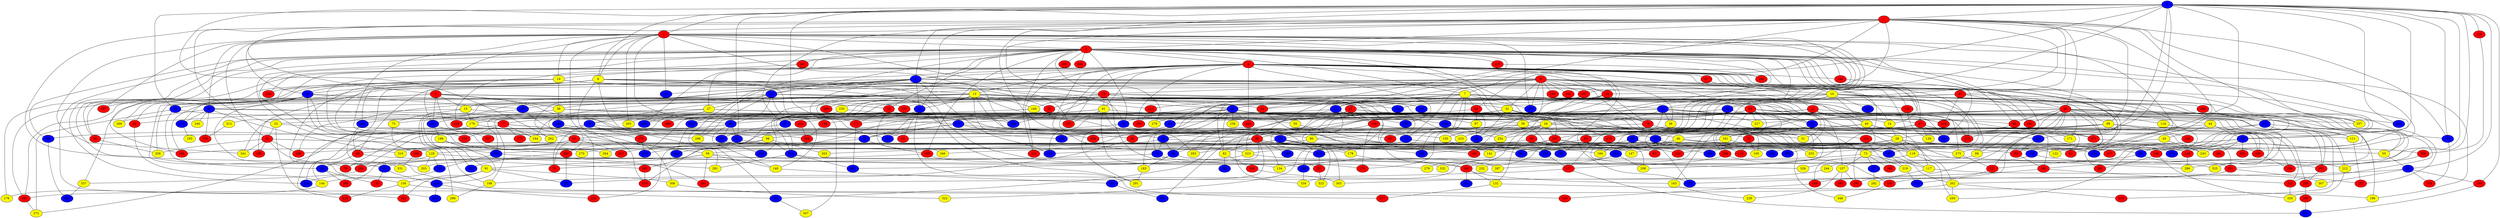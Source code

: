 graph {
0 [style = filled fillcolor = blue];
1 [style = filled fillcolor = red];
2 [style = filled fillcolor = red];
3 [style = filled fillcolor = red];
4 [style = filled fillcolor = red];
5 [style = filled fillcolor = red];
6 [style = filled fillcolor = blue];
7 [style = filled fillcolor = yellow];
8 [style = filled fillcolor = yellow];
9 [style = filled fillcolor = red];
10 [style = filled fillcolor = yellow];
11 [style = filled fillcolor = blue];
12 [style = filled fillcolor = red];
13 [style = filled fillcolor = yellow];
14 [style = filled fillcolor = yellow];
15 [style = filled fillcolor = yellow];
16 [style = filled fillcolor = blue];
17 [style = filled fillcolor = blue];
18 [style = filled fillcolor = red];
19 [style = filled fillcolor = yellow];
20 [style = filled fillcolor = blue];
21 [style = filled fillcolor = red];
22 [style = filled fillcolor = blue];
23 [style = filled fillcolor = yellow];
24 [style = filled fillcolor = red];
25 [style = filled fillcolor = red];
26 [style = filled fillcolor = blue];
27 [style = filled fillcolor = yellow];
28 [style = filled fillcolor = yellow];
29 [style = filled fillcolor = yellow];
30 [style = filled fillcolor = red];
31 [style = filled fillcolor = red];
32 [style = filled fillcolor = yellow];
33 [style = filled fillcolor = blue];
34 [style = filled fillcolor = red];
35 [style = filled fillcolor = red];
36 [style = filled fillcolor = yellow];
37 [style = filled fillcolor = red];
38 [style = filled fillcolor = yellow];
39 [style = filled fillcolor = yellow];
40 [style = filled fillcolor = yellow];
41 [style = filled fillcolor = red];
42 [style = filled fillcolor = red];
43 [style = filled fillcolor = red];
44 [style = filled fillcolor = yellow];
45 [style = filled fillcolor = yellow];
46 [style = filled fillcolor = yellow];
47 [style = filled fillcolor = red];
48 [style = filled fillcolor = red];
49 [style = filled fillcolor = red];
50 [style = filled fillcolor = yellow];
51 [style = filled fillcolor = yellow];
52 [style = filled fillcolor = red];
53 [style = filled fillcolor = blue];
54 [style = filled fillcolor = blue];
55 [style = filled fillcolor = yellow];
56 [style = filled fillcolor = blue];
57 [style = filled fillcolor = red];
58 [style = filled fillcolor = yellow];
59 [style = filled fillcolor = blue];
60 [style = filled fillcolor = blue];
61 [style = filled fillcolor = blue];
62 [style = filled fillcolor = red];
63 [style = filled fillcolor = blue];
64 [style = filled fillcolor = blue];
65 [style = filled fillcolor = blue];
66 [style = filled fillcolor = blue];
67 [style = filled fillcolor = red];
68 [style = filled fillcolor = blue];
69 [style = filled fillcolor = red];
70 [style = filled fillcolor = red];
71 [style = filled fillcolor = blue];
72 [style = filled fillcolor = blue];
73 [style = filled fillcolor = yellow];
74 [style = filled fillcolor = blue];
75 [style = filled fillcolor = yellow];
76 [style = filled fillcolor = red];
77 [style = filled fillcolor = red];
78 [style = filled fillcolor = red];
79 [style = filled fillcolor = red];
80 [style = filled fillcolor = red];
81 [style = filled fillcolor = yellow];
82 [style = filled fillcolor = yellow];
83 [style = filled fillcolor = red];
84 [style = filled fillcolor = red];
85 [style = filled fillcolor = blue];
86 [style = filled fillcolor = blue];
87 [style = filled fillcolor = blue];
88 [style = filled fillcolor = yellow];
89 [style = filled fillcolor = yellow];
90 [style = filled fillcolor = yellow];
91 [style = filled fillcolor = yellow];
92 [style = filled fillcolor = blue];
93 [style = filled fillcolor = blue];
94 [style = filled fillcolor = red];
95 [style = filled fillcolor = blue];
96 [style = filled fillcolor = red];
97 [style = filled fillcolor = yellow];
98 [style = filled fillcolor = yellow];
99 [style = filled fillcolor = blue];
100 [style = filled fillcolor = red];
101 [style = filled fillcolor = blue];
102 [style = filled fillcolor = blue];
103 [style = filled fillcolor = blue];
104 [style = filled fillcolor = red];
105 [style = filled fillcolor = red];
106 [style = filled fillcolor = red];
107 [style = filled fillcolor = red];
108 [style = filled fillcolor = blue];
109 [style = filled fillcolor = blue];
110 [style = filled fillcolor = red];
111 [style = filled fillcolor = yellow];
112 [style = filled fillcolor = red];
113 [style = filled fillcolor = blue];
114 [style = filled fillcolor = blue];
115 [style = filled fillcolor = red];
116 [style = filled fillcolor = yellow];
117 [style = filled fillcolor = yellow];
118 [style = filled fillcolor = blue];
119 [style = filled fillcolor = yellow];
120 [style = filled fillcolor = blue];
121 [style = filled fillcolor = blue];
122 [style = filled fillcolor = yellow];
123 [style = filled fillcolor = blue];
124 [style = filled fillcolor = blue];
125 [style = filled fillcolor = red];
126 [style = filled fillcolor = blue];
127 [style = filled fillcolor = blue];
128 [style = filled fillcolor = red];
129 [style = filled fillcolor = yellow];
130 [style = filled fillcolor = red];
131 [style = filled fillcolor = red];
132 [style = filled fillcolor = yellow];
133 [style = filled fillcolor = red];
134 [style = filled fillcolor = yellow];
135 [style = filled fillcolor = blue];
136 [style = filled fillcolor = blue];
137 [style = filled fillcolor = blue];
138 [style = filled fillcolor = red];
139 [style = filled fillcolor = yellow];
140 [style = filled fillcolor = yellow];
141 [style = filled fillcolor = yellow];
142 [style = filled fillcolor = blue];
143 [style = filled fillcolor = blue];
144 [style = filled fillcolor = yellow];
145 [style = filled fillcolor = red];
146 [style = filled fillcolor = red];
147 [style = filled fillcolor = yellow];
148 [style = filled fillcolor = red];
149 [style = filled fillcolor = red];
150 [style = filled fillcolor = yellow];
151 [style = filled fillcolor = blue];
152 [style = filled fillcolor = red];
153 [style = filled fillcolor = red];
154 [style = filled fillcolor = blue];
155 [style = filled fillcolor = red];
156 [style = filled fillcolor = yellow];
157 [style = filled fillcolor = yellow];
158 [style = filled fillcolor = red];
159 [style = filled fillcolor = red];
160 [style = filled fillcolor = red];
161 [style = filled fillcolor = yellow];
162 [style = filled fillcolor = red];
163 [style = filled fillcolor = yellow];
164 [style = filled fillcolor = yellow];
165 [style = filled fillcolor = yellow];
166 [style = filled fillcolor = yellow];
167 [style = filled fillcolor = blue];
168 [style = filled fillcolor = red];
169 [style = filled fillcolor = red];
170 [style = filled fillcolor = red];
171 [style = filled fillcolor = yellow];
172 [style = filled fillcolor = red];
173 [style = filled fillcolor = red];
174 [style = filled fillcolor = blue];
175 [style = filled fillcolor = blue];
176 [style = filled fillcolor = yellow];
177 [style = filled fillcolor = red];
178 [style = filled fillcolor = yellow];
179 [style = filled fillcolor = yellow];
180 [style = filled fillcolor = red];
181 [style = filled fillcolor = blue];
182 [style = filled fillcolor = blue];
183 [style = filled fillcolor = yellow];
184 [style = filled fillcolor = yellow];
185 [style = filled fillcolor = blue];
186 [style = filled fillcolor = blue];
187 [style = filled fillcolor = red];
188 [style = filled fillcolor = yellow];
189 [style = filled fillcolor = red];
190 [style = filled fillcolor = blue];
191 [style = filled fillcolor = red];
192 [style = filled fillcolor = red];
193 [style = filled fillcolor = yellow];
194 [style = filled fillcolor = red];
195 [style = filled fillcolor = blue];
196 [style = filled fillcolor = yellow];
197 [style = filled fillcolor = blue];
198 [style = filled fillcolor = yellow];
199 [style = filled fillcolor = red];
200 [style = filled fillcolor = red];
201 [style = filled fillcolor = blue];
202 [style = filled fillcolor = yellow];
203 [style = filled fillcolor = yellow];
204 [style = filled fillcolor = blue];
205 [style = filled fillcolor = red];
206 [style = filled fillcolor = red];
207 [style = filled fillcolor = blue];
208 [style = filled fillcolor = yellow];
209 [style = filled fillcolor = red];
210 [style = filled fillcolor = blue];
211 [style = filled fillcolor = blue];
212 [style = filled fillcolor = yellow];
213 [style = filled fillcolor = red];
214 [style = filled fillcolor = blue];
215 [style = filled fillcolor = red];
216 [style = filled fillcolor = blue];
217 [style = filled fillcolor = red];
218 [style = filled fillcolor = blue];
219 [style = filled fillcolor = yellow];
220 [style = filled fillcolor = red];
221 [style = filled fillcolor = red];
222 [style = filled fillcolor = red];
223 [style = filled fillcolor = yellow];
224 [style = filled fillcolor = blue];
225 [style = filled fillcolor = red];
226 [style = filled fillcolor = red];
227 [style = filled fillcolor = yellow];
228 [style = filled fillcolor = red];
229 [style = filled fillcolor = yellow];
230 [style = filled fillcolor = red];
231 [style = filled fillcolor = blue];
232 [style = filled fillcolor = yellow];
233 [style = filled fillcolor = yellow];
234 [style = filled fillcolor = blue];
235 [style = filled fillcolor = yellow];
236 [style = filled fillcolor = yellow];
237 [style = filled fillcolor = blue];
238 [style = filled fillcolor = red];
239 [style = filled fillcolor = red];
240 [style = filled fillcolor = yellow];
241 [style = filled fillcolor = red];
242 [style = filled fillcolor = red];
243 [style = filled fillcolor = yellow];
244 [style = filled fillcolor = yellow];
245 [style = filled fillcolor = blue];
246 [style = filled fillcolor = red];
247 [style = filled fillcolor = red];
248 [style = filled fillcolor = blue];
249 [style = filled fillcolor = blue];
250 [style = filled fillcolor = yellow];
251 [style = filled fillcolor = red];
252 [style = filled fillcolor = red];
253 [style = filled fillcolor = yellow];
254 [style = filled fillcolor = yellow];
255 [style = filled fillcolor = red];
256 [style = filled fillcolor = yellow];
257 [style = filled fillcolor = yellow];
258 [style = filled fillcolor = red];
259 [style = filled fillcolor = red];
260 [style = filled fillcolor = red];
261 [style = filled fillcolor = red];
262 [style = filled fillcolor = yellow];
263 [style = filled fillcolor = yellow];
264 [style = filled fillcolor = yellow];
265 [style = filled fillcolor = yellow];
266 [style = filled fillcolor = red];
267 [style = filled fillcolor = red];
268 [style = filled fillcolor = red];
269 [style = filled fillcolor = yellow];
270 [style = filled fillcolor = yellow];
271 [style = filled fillcolor = red];
272 [style = filled fillcolor = yellow];
273 [style = filled fillcolor = blue];
274 [style = filled fillcolor = blue];
275 [style = filled fillcolor = yellow];
276 [style = filled fillcolor = red];
277 [style = filled fillcolor = red];
278 [style = filled fillcolor = yellow];
279 [style = filled fillcolor = yellow];
280 [style = filled fillcolor = blue];
281 [style = filled fillcolor = yellow];
282 [style = filled fillcolor = yellow];
283 [style = filled fillcolor = blue];
284 [style = filled fillcolor = red];
285 [style = filled fillcolor = red];
286 [style = filled fillcolor = yellow];
287 [style = filled fillcolor = yellow];
288 [style = filled fillcolor = red];
289 [style = filled fillcolor = red];
290 [style = filled fillcolor = red];
291 [style = filled fillcolor = yellow];
292 [style = filled fillcolor = red];
293 [style = filled fillcolor = yellow];
294 [style = filled fillcolor = red];
295 [style = filled fillcolor = red];
296 [style = filled fillcolor = yellow];
297 [style = filled fillcolor = blue];
298 [style = filled fillcolor = yellow];
299 [style = filled fillcolor = blue];
300 [style = filled fillcolor = blue];
301 [style = filled fillcolor = blue];
302 [style = filled fillcolor = blue];
303 [style = filled fillcolor = yellow];
304 [style = filled fillcolor = blue];
305 [style = filled fillcolor = red];
306 [style = filled fillcolor = yellow];
307 [style = filled fillcolor = yellow];
308 [style = filled fillcolor = red];
309 [style = filled fillcolor = blue];
310 [style = filled fillcolor = red];
311 [style = filled fillcolor = blue];
312 [style = filled fillcolor = red];
313 [style = filled fillcolor = yellow];
314 [style = filled fillcolor = blue];
315 [style = filled fillcolor = yellow];
316 [style = filled fillcolor = red];
317 [style = filled fillcolor = red];
318 [style = filled fillcolor = red];
319 [style = filled fillcolor = red];
320 [style = filled fillcolor = yellow];
321 [style = filled fillcolor = red];
322 [style = filled fillcolor = yellow];
323 [style = filled fillcolor = yellow];
324 [style = filled fillcolor = red];
325 [style = filled fillcolor = yellow];
326 [style = filled fillcolor = yellow];
327 [style = filled fillcolor = red];
328 [style = filled fillcolor = red];
329 [style = filled fillcolor = blue];
330 [style = filled fillcolor = red];
331 [style = filled fillcolor = yellow];
332 [style = filled fillcolor = yellow];
333 [style = filled fillcolor = red];
334 [style = filled fillcolor = yellow];
335 [style = filled fillcolor = red];
336 [style = filled fillcolor = blue];
337 [style = filled fillcolor = yellow];
338 [style = filled fillcolor = red];
339 [style = filled fillcolor = red];
340 [style = filled fillcolor = blue];
341 [style = filled fillcolor = yellow];
342 [style = filled fillcolor = blue];
343 [style = filled fillcolor = red];
344 [style = filled fillcolor = blue];
345 [style = filled fillcolor = blue];
346 [style = filled fillcolor = yellow];
347 [style = filled fillcolor = yellow];
348 [style = filled fillcolor = yellow];
0 -- 20;
0 -- 28;
0 -- 59;
0 -- 62;
0 -- 65;
0 -- 92;
0 -- 94;
0 -- 101;
0 -- 128;
0 -- 160;
0 -- 191;
0 -- 192;
0 -- 201;
0 -- 10;
0 -- 8;
0 -- 2;
0 -- 1;
0 -- 223;
0 -- 238;
0 -- 262;
0 -- 347;
1 -- 2;
1 -- 3;
1 -- 5;
1 -- 6;
1 -- 7;
1 -- 12;
1 -- 22;
1 -- 23;
1 -- 30;
1 -- 47;
1 -- 61;
1 -- 87;
1 -- 89;
1 -- 101;
1 -- 103;
1 -- 106;
1 -- 107;
1 -- 122;
1 -- 243;
1 -- 257;
2 -- 3;
2 -- 5;
2 -- 8;
2 -- 12;
2 -- 19;
2 -- 24;
2 -- 26;
2 -- 31;
2 -- 34;
2 -- 56;
2 -- 58;
2 -- 67;
2 -- 84;
2 -- 86;
2 -- 102;
2 -- 118;
2 -- 125;
2 -- 127;
2 -- 184;
2 -- 187;
2 -- 254;
2 -- 265;
2 -- 335;
2 -- 341;
3 -- 4;
3 -- 6;
3 -- 7;
3 -- 10;
3 -- 11;
3 -- 14;
3 -- 17;
3 -- 27;
3 -- 29;
3 -- 35;
3 -- 37;
3 -- 39;
3 -- 48;
3 -- 54;
3 -- 59;
3 -- 64;
3 -- 88;
3 -- 96;
3 -- 100;
3 -- 105;
3 -- 115;
3 -- 120;
3 -- 135;
3 -- 148;
3 -- 196;
3 -- 199;
3 -- 210;
3 -- 221;
3 -- 225;
3 -- 226;
3 -- 234;
3 -- 247;
3 -- 260;
3 -- 266;
3 -- 279;
3 -- 300;
3 -- 336;
3 -- 343;
4 -- 6;
4 -- 9;
4 -- 13;
4 -- 19;
4 -- 24;
4 -- 37;
4 -- 39;
4 -- 57;
4 -- 63;
4 -- 66;
4 -- 73;
4 -- 81;
4 -- 96;
4 -- 109;
4 -- 131;
4 -- 136;
4 -- 138;
4 -- 148;
4 -- 172;
4 -- 175;
4 -- 177;
4 -- 186;
4 -- 221;
4 -- 224;
4 -- 259;
4 -- 268;
4 -- 278;
4 -- 293;
4 -- 328;
4 -- 335;
5 -- 15;
5 -- 34;
5 -- 38;
5 -- 52;
5 -- 98;
5 -- 106;
5 -- 155;
5 -- 156;
5 -- 164;
5 -- 181;
5 -- 256;
6 -- 10;
6 -- 17;
6 -- 22;
6 -- 29;
6 -- 30;
6 -- 69;
6 -- 114;
6 -- 127;
6 -- 159;
6 -- 181;
6 -- 200;
6 -- 211;
6 -- 231;
6 -- 304;
7 -- 11;
7 -- 34;
7 -- 41;
7 -- 51;
7 -- 60;
7 -- 94;
7 -- 102;
7 -- 110;
7 -- 126;
7 -- 143;
7 -- 195;
7 -- 198;
7 -- 213;
7 -- 250;
7 -- 275;
7 -- 276;
7 -- 297;
8 -- 13;
8 -- 26;
8 -- 54;
8 -- 134;
8 -- 136;
8 -- 140;
8 -- 176;
8 -- 205;
8 -- 226;
8 -- 245;
8 -- 269;
8 -- 281;
8 -- 291;
8 -- 308;
9 -- 12;
9 -- 14;
9 -- 15;
9 -- 18;
9 -- 21;
9 -- 24;
9 -- 32;
9 -- 36;
9 -- 69;
9 -- 80;
9 -- 102;
9 -- 107;
9 -- 113;
9 -- 145;
9 -- 157;
9 -- 183;
9 -- 239;
9 -- 242;
9 -- 283;
9 -- 321;
10 -- 11;
10 -- 16;
10 -- 30;
10 -- 40;
10 -- 55;
10 -- 66;
10 -- 68;
10 -- 82;
10 -- 85;
10 -- 95;
10 -- 155;
10 -- 197;
10 -- 206;
10 -- 215;
10 -- 228;
10 -- 252;
10 -- 273;
10 -- 274;
10 -- 280;
10 -- 291;
11 -- 14;
11 -- 23;
11 -- 29;
11 -- 36;
11 -- 84;
11 -- 87;
11 -- 123;
11 -- 164;
11 -- 172;
11 -- 208;
11 -- 212;
11 -- 227;
11 -- 318;
12 -- 16;
12 -- 25;
12 -- 53;
12 -- 81;
12 -- 142;
12 -- 166;
12 -- 251;
12 -- 296;
12 -- 304;
13 -- 15;
13 -- 16;
13 -- 20;
13 -- 22;
13 -- 28;
13 -- 32;
13 -- 33;
13 -- 42;
13 -- 64;
13 -- 68;
13 -- 80;
13 -- 97;
13 -- 103;
13 -- 141;
13 -- 158;
13 -- 166;
13 -- 178;
13 -- 194;
13 -- 215;
13 -- 228;
13 -- 233;
13 -- 235;
13 -- 289;
13 -- 298;
13 -- 300;
14 -- 28;
15 -- 52;
15 -- 75;
15 -- 150;
15 -- 179;
16 -- 39;
16 -- 42;
16 -- 71;
16 -- 82;
16 -- 117;
16 -- 143;
16 -- 174;
16 -- 236;
16 -- 253;
16 -- 255;
16 -- 279;
16 -- 319;
16 -- 328;
16 -- 341;
16 -- 348;
17 -- 20;
17 -- 27;
17 -- 38;
17 -- 53;
17 -- 86;
17 -- 151;
17 -- 213;
17 -- 222;
17 -- 296;
18 -- 37;
18 -- 53;
18 -- 60;
18 -- 68;
18 -- 75;
18 -- 112;
18 -- 119;
18 -- 163;
18 -- 196;
18 -- 209;
18 -- 211;
18 -- 227;
18 -- 245;
19 -- 25;
19 -- 26;
19 -- 38;
19 -- 40;
19 -- 78;
19 -- 162;
19 -- 194;
19 -- 270;
19 -- 331;
20 -- 70;
20 -- 272;
20 -- 294;
21 -- 40;
21 -- 95;
21 -- 117;
21 -- 179;
21 -- 271;
21 -- 338;
22 -- 43;
22 -- 114;
22 -- 130;
22 -- 185;
22 -- 277;
22 -- 313;
23 -- 31;
23 -- 43;
23 -- 220;
24 -- 61;
24 -- 78;
24 -- 90;
24 -- 153;
24 -- 334;
26 -- 35;
26 -- 56;
26 -- 138;
26 -- 187;
26 -- 205;
26 -- 264;
26 -- 297;
26 -- 337;
27 -- 147;
27 -- 181;
27 -- 262;
27 -- 265;
27 -- 300;
27 -- 304;
28 -- 55;
28 -- 73;
28 -- 119;
28 -- 121;
28 -- 136;
28 -- 147;
28 -- 202;
28 -- 204;
28 -- 223;
28 -- 231;
28 -- 286;
28 -- 317;
28 -- 346;
29 -- 49;
29 -- 105;
29 -- 131;
29 -- 132;
29 -- 171;
29 -- 182;
29 -- 223;
29 -- 233;
29 -- 267;
29 -- 278;
30 -- 43;
30 -- 44;
30 -- 46;
30 -- 48;
30 -- 55;
30 -- 88;
30 -- 89;
30 -- 105;
30 -- 111;
30 -- 116;
30 -- 161;
30 -- 171;
30 -- 200;
30 -- 201;
30 -- 222;
30 -- 227;
30 -- 241;
30 -- 285;
30 -- 311;
30 -- 325;
31 -- 66;
31 -- 119;
31 -- 158;
31 -- 159;
31 -- 203;
31 -- 256;
31 -- 341;
32 -- 33;
32 -- 48;
32 -- 78;
32 -- 99;
32 -- 182;
32 -- 224;
32 -- 255;
32 -- 293;
33 -- 51;
33 -- 79;
33 -- 170;
33 -- 207;
33 -- 272;
34 -- 195;
35 -- 124;
35 -- 172;
35 -- 257;
35 -- 346;
36 -- 177;
37 -- 62;
37 -- 64;
37 -- 96;
37 -- 139;
37 -- 284;
37 -- 312;
37 -- 340;
38 -- 50;
38 -- 72;
38 -- 108;
38 -- 324;
39 -- 42;
39 -- 46;
39 -- 63;
39 -- 76;
39 -- 83;
39 -- 150;
39 -- 329;
40 -- 80;
40 -- 84;
40 -- 111;
40 -- 115;
40 -- 192;
40 -- 217;
40 -- 238;
40 -- 271;
40 -- 325;
41 -- 51;
41 -- 54;
41 -- 72;
41 -- 77;
41 -- 104;
41 -- 165;
41 -- 253;
41 -- 263;
42 -- 237;
44 -- 45;
44 -- 59;
44 -- 67;
44 -- 286;
45 -- 88;
45 -- 243;
46 -- 58;
46 -- 62;
46 -- 109;
46 -- 123;
46 -- 167;
47 -- 85;
47 -- 241;
47 -- 257;
47 -- 294;
47 -- 318;
48 -- 215;
49 -- 83;
49 -- 167;
49 -- 210;
50 -- 167;
52 -- 144;
53 -- 73;
53 -- 99;
53 -- 161;
53 -- 230;
54 -- 70;
54 -- 125;
55 -- 65;
56 -- 74;
56 -- 77;
56 -- 175;
56 -- 240;
56 -- 269;
56 -- 315;
56 -- 339;
57 -- 110;
58 -- 70;
58 -- 91;
58 -- 106;
58 -- 140;
58 -- 261;
59 -- 146;
59 -- 253;
59 -- 275;
59 -- 292;
59 -- 299;
59 -- 305;
60 -- 91;
60 -- 101;
60 -- 111;
60 -- 244;
61 -- 74;
61 -- 93;
61 -- 104;
61 -- 178;
61 -- 186;
63 -- 71;
63 -- 93;
63 -- 100;
63 -- 146;
65 -- 160;
65 -- 261;
65 -- 307;
65 -- 316;
66 -- 131;
66 -- 321;
67 -- 69;
67 -- 79;
67 -- 194;
67 -- 197;
67 -- 217;
68 -- 185;
69 -- 120;
69 -- 180;
71 -- 79;
71 -- 278;
72 -- 74;
72 -- 90;
72 -- 114;
72 -- 338;
73 -- 117;
73 -- 134;
73 -- 137;
73 -- 157;
73 -- 168;
74 -- 174;
74 -- 199;
75 -- 129;
76 -- 112;
76 -- 165;
77 -- 118;
77 -- 126;
77 -- 138;
77 -- 164;
77 -- 173;
77 -- 208;
77 -- 336;
78 -- 152;
78 -- 273;
80 -- 82;
80 -- 93;
80 -- 121;
80 -- 122;
80 -- 134;
80 -- 135;
80 -- 162;
80 -- 264;
80 -- 275;
80 -- 301;
80 -- 309;
80 -- 340;
80 -- 345;
81 -- 86;
81 -- 145;
81 -- 210;
81 -- 231;
81 -- 249;
81 -- 258;
81 -- 335;
82 -- 169;
82 -- 248;
84 -- 190;
84 -- 195;
85 -- 87;
85 -- 99;
85 -- 310;
86 -- 92;
86 -- 140;
86 -- 144;
86 -- 207;
86 -- 234;
87 -- 207;
88 -- 287;
89 -- 98;
89 -- 161;
89 -- 184;
89 -- 230;
89 -- 232;
89 -- 246;
90 -- 125;
90 -- 342;
91 -- 144;
91 -- 156;
91 -- 237;
91 -- 306;
91 -- 343;
92 -- 158;
92 -- 178;
93 -- 103;
93 -- 183;
93 -- 287;
94 -- 97;
94 -- 150;
94 -- 198;
95 -- 100;
95 -- 121;
95 -- 129;
95 -- 189;
95 -- 197;
96 -- 256;
97 -- 182;
98 -- 124;
98 -- 263;
98 -- 270;
98 -- 315;
99 -- 180;
99 -- 243;
100 -- 331;
101 -- 316;
103 -- 133;
103 -- 214;
104 -- 126;
104 -- 191;
104 -- 276;
105 -- 141;
105 -- 145;
105 -- 153;
105 -- 274;
106 -- 132;
106 -- 154;
106 -- 163;
107 -- 124;
107 -- 151;
107 -- 254;
108 -- 296;
108 -- 319;
110 -- 139;
111 -- 252;
113 -- 204;
113 -- 322;
115 -- 326;
116 -- 317;
117 -- 282;
117 -- 307;
118 -- 162;
119 -- 149;
119 -- 250;
119 -- 255;
120 -- 133;
120 -- 288;
121 -- 208;
121 -- 332;
121 -- 334;
123 -- 251;
124 -- 232;
124 -- 281;
124 -- 345;
125 -- 286;
126 -- 184;
126 -- 293;
126 -- 303;
126 -- 323;
128 -- 189;
129 -- 203;
129 -- 216;
129 -- 281;
129 -- 288;
130 -- 308;
131 -- 149;
131 -- 202;
131 -- 252;
132 -- 196;
132 -- 277;
135 -- 212;
135 -- 326;
137 -- 282;
140 -- 301;
143 -- 249;
143 -- 254;
144 -- 176;
146 -- 285;
146 -- 320;
148 -- 241;
149 -- 333;
150 -- 190;
152 -- 219;
156 -- 211;
156 -- 220;
156 -- 343;
157 -- 192;
157 -- 229;
157 -- 295;
160 -- 314;
161 -- 209;
161 -- 221;
161 -- 230;
162 -- 191;
163 -- 229;
166 -- 179;
166 -- 299;
167 -- 177;
169 -- 303;
170 -- 174;
172 -- 345;
175 -- 193;
177 -- 198;
177 -- 314;
178 -- 332;
179 -- 218;
179 -- 262;
180 -- 319;
181 -- 188;
181 -- 327;
183 -- 291;
188 -- 200;
188 -- 214;
189 -- 212;
191 -- 273;
191 -- 312;
197 -- 202;
197 -- 219;
198 -- 298;
199 -- 203;
199 -- 276;
200 -- 237;
200 -- 302;
202 -- 205;
202 -- 250;
202 -- 310;
205 -- 272;
206 -- 312;
207 -- 283;
209 -- 249;
209 -- 330;
210 -- 216;
210 -- 261;
211 -- 347;
212 -- 320;
213 -- 259;
214 -- 218;
214 -- 228;
216 -- 234;
219 -- 311;
222 -- 308;
223 -- 284;
223 -- 325;
224 -- 342;
225 -- 268;
230 -- 238;
235 -- 267;
235 -- 324;
244 -- 303;
245 -- 333;
247 -- 324;
249 -- 334;
251 -- 323;
255 -- 258;
258 -- 290;
271 -- 292;
275 -- 321;
284 -- 337;
290 -- 314;
297 -- 302;
297 -- 306;
301 -- 329;
306 -- 322;
312 -- 320;
313 -- 339;
321 -- 330;
330 -- 348;
336 -- 344;
337 -- 344;
}
